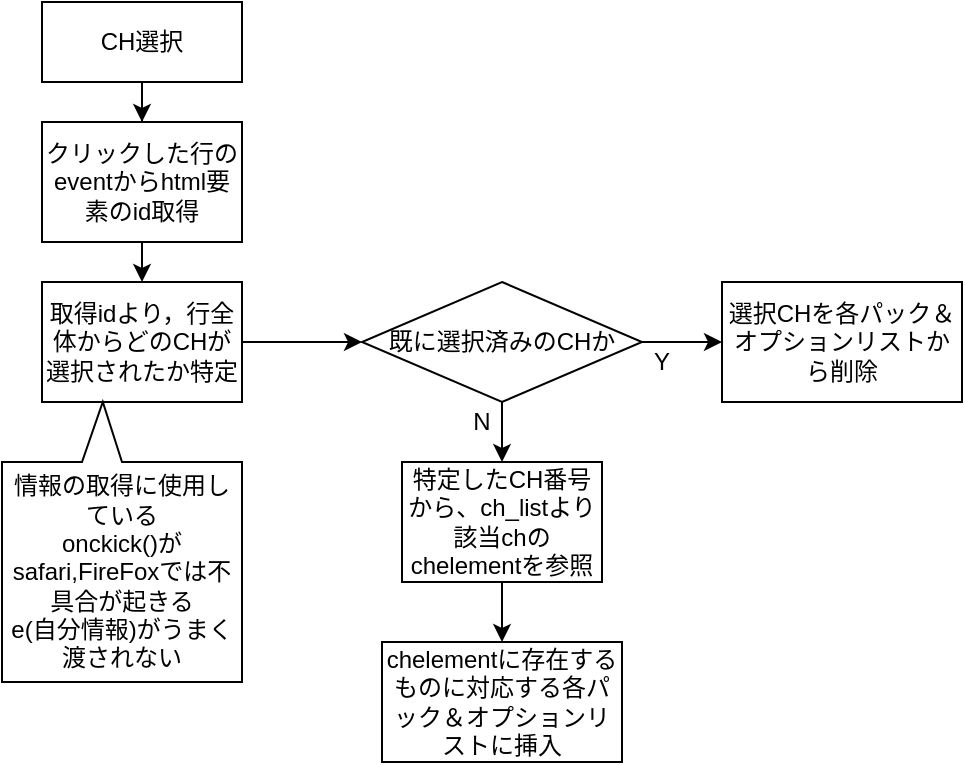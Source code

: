 <mxfile version="15.2.9" type="github">
  <diagram id="AKFJ4KNgcF9bpCG8dEuc" name="Page-1">
    <mxGraphModel dx="1038" dy="547" grid="1" gridSize="10" guides="1" tooltips="1" connect="1" arrows="1" fold="1" page="1" pageScale="1" pageWidth="827" pageHeight="1169" math="0" shadow="0">
      <root>
        <mxCell id="0" />
        <mxCell id="1" parent="0" />
        <mxCell id="tIsUctwTk5HvjvhstKWM-5" style="edgeStyle=orthogonalEdgeStyle;rounded=0;orthogonalLoop=1;jettySize=auto;html=1;exitX=0.5;exitY=1;exitDx=0;exitDy=0;" edge="1" parent="1" source="tIsUctwTk5HvjvhstKWM-1" target="tIsUctwTk5HvjvhstKWM-3">
          <mxGeometry relative="1" as="geometry" />
        </mxCell>
        <mxCell id="tIsUctwTk5HvjvhstKWM-1" value="CH選択" style="rounded=0;whiteSpace=wrap;html=1;" vertex="1" parent="1">
          <mxGeometry x="40" y="20" width="100" height="40" as="geometry" />
        </mxCell>
        <mxCell id="tIsUctwTk5HvjvhstKWM-6" style="edgeStyle=orthogonalEdgeStyle;rounded=0;orthogonalLoop=1;jettySize=auto;html=1;exitX=0.5;exitY=1;exitDx=0;exitDy=0;entryX=0.5;entryY=0;entryDx=0;entryDy=0;" edge="1" parent="1" source="tIsUctwTk5HvjvhstKWM-3" target="tIsUctwTk5HvjvhstKWM-4">
          <mxGeometry relative="1" as="geometry" />
        </mxCell>
        <mxCell id="tIsUctwTk5HvjvhstKWM-3" value="クリックした行のeventからhtml要素のid取得" style="rounded=0;whiteSpace=wrap;html=1;" vertex="1" parent="1">
          <mxGeometry x="40" y="80" width="100" height="60" as="geometry" />
        </mxCell>
        <mxCell id="tIsUctwTk5HvjvhstKWM-14" style="edgeStyle=orthogonalEdgeStyle;rounded=0;orthogonalLoop=1;jettySize=auto;html=1;exitX=1;exitY=0.5;exitDx=0;exitDy=0;entryX=0;entryY=0.5;entryDx=0;entryDy=0;" edge="1" parent="1" source="tIsUctwTk5HvjvhstKWM-4" target="tIsUctwTk5HvjvhstKWM-13">
          <mxGeometry relative="1" as="geometry" />
        </mxCell>
        <mxCell id="tIsUctwTk5HvjvhstKWM-4" value="取得idより，行全体からどのCHが選択されたか特定" style="rounded=0;whiteSpace=wrap;html=1;" vertex="1" parent="1">
          <mxGeometry x="40" y="160" width="100" height="60" as="geometry" />
        </mxCell>
        <mxCell id="tIsUctwTk5HvjvhstKWM-16" value="" style="edgeStyle=orthogonalEdgeStyle;rounded=0;orthogonalLoop=1;jettySize=auto;html=1;" edge="1" parent="1" source="tIsUctwTk5HvjvhstKWM-7" target="tIsUctwTk5HvjvhstKWM-9">
          <mxGeometry relative="1" as="geometry" />
        </mxCell>
        <mxCell id="tIsUctwTk5HvjvhstKWM-7" value="特定したCH番号から、ch_listより該当chのchelementを参照" style="rounded=0;whiteSpace=wrap;html=1;" vertex="1" parent="1">
          <mxGeometry x="220" y="250" width="100" height="60" as="geometry" />
        </mxCell>
        <mxCell id="tIsUctwTk5HvjvhstKWM-9" value="chelementに存在するものに対応する各パック＆オプションリストに挿入" style="rounded=0;whiteSpace=wrap;html=1;" vertex="1" parent="1">
          <mxGeometry x="210" y="340" width="120" height="60" as="geometry" />
        </mxCell>
        <mxCell id="tIsUctwTk5HvjvhstKWM-15" value="" style="edgeStyle=orthogonalEdgeStyle;rounded=0;orthogonalLoop=1;jettySize=auto;html=1;" edge="1" parent="1" source="tIsUctwTk5HvjvhstKWM-13" target="tIsUctwTk5HvjvhstKWM-7">
          <mxGeometry relative="1" as="geometry" />
        </mxCell>
        <mxCell id="tIsUctwTk5HvjvhstKWM-21" value="" style="edgeStyle=orthogonalEdgeStyle;rounded=0;orthogonalLoop=1;jettySize=auto;html=1;" edge="1" parent="1" source="tIsUctwTk5HvjvhstKWM-13" target="tIsUctwTk5HvjvhstKWM-20">
          <mxGeometry relative="1" as="geometry" />
        </mxCell>
        <mxCell id="tIsUctwTk5HvjvhstKWM-13" value="既に選択済みのCHか" style="rhombus;whiteSpace=wrap;html=1;" vertex="1" parent="1">
          <mxGeometry x="200" y="160" width="140" height="60" as="geometry" />
        </mxCell>
        <mxCell id="tIsUctwTk5HvjvhstKWM-20" value="選択CHを各パック＆オプションリストから削除" style="rounded=0;whiteSpace=wrap;html=1;" vertex="1" parent="1">
          <mxGeometry x="380" y="160" width="120" height="60" as="geometry" />
        </mxCell>
        <mxCell id="tIsUctwTk5HvjvhstKWM-22" value="Y" style="text;html=1;strokeColor=none;fillColor=none;align=center;verticalAlign=middle;whiteSpace=wrap;rounded=0;" vertex="1" parent="1">
          <mxGeometry x="330" y="190" width="40" height="20" as="geometry" />
        </mxCell>
        <mxCell id="tIsUctwTk5HvjvhstKWM-23" value="N" style="text;html=1;strokeColor=none;fillColor=none;align=center;verticalAlign=middle;whiteSpace=wrap;rounded=0;" vertex="1" parent="1">
          <mxGeometry x="240" y="220" width="40" height="20" as="geometry" />
        </mxCell>
        <mxCell id="tIsUctwTk5HvjvhstKWM-24" value="情報の取得に使用している&lt;br&gt;onckick()がsafari,FireFoxでは不具合が起きる&lt;br&gt;e(自分情報)がうまく渡されない" style="shape=callout;whiteSpace=wrap;html=1;perimeter=calloutPerimeter;position2=0.58;rotation=0;base=20;spacing=3;verticalAlign=middle;rounded=0;direction=west;" vertex="1" parent="1">
          <mxGeometry x="20" y="220" width="120" height="140" as="geometry" />
        </mxCell>
      </root>
    </mxGraphModel>
  </diagram>
</mxfile>
